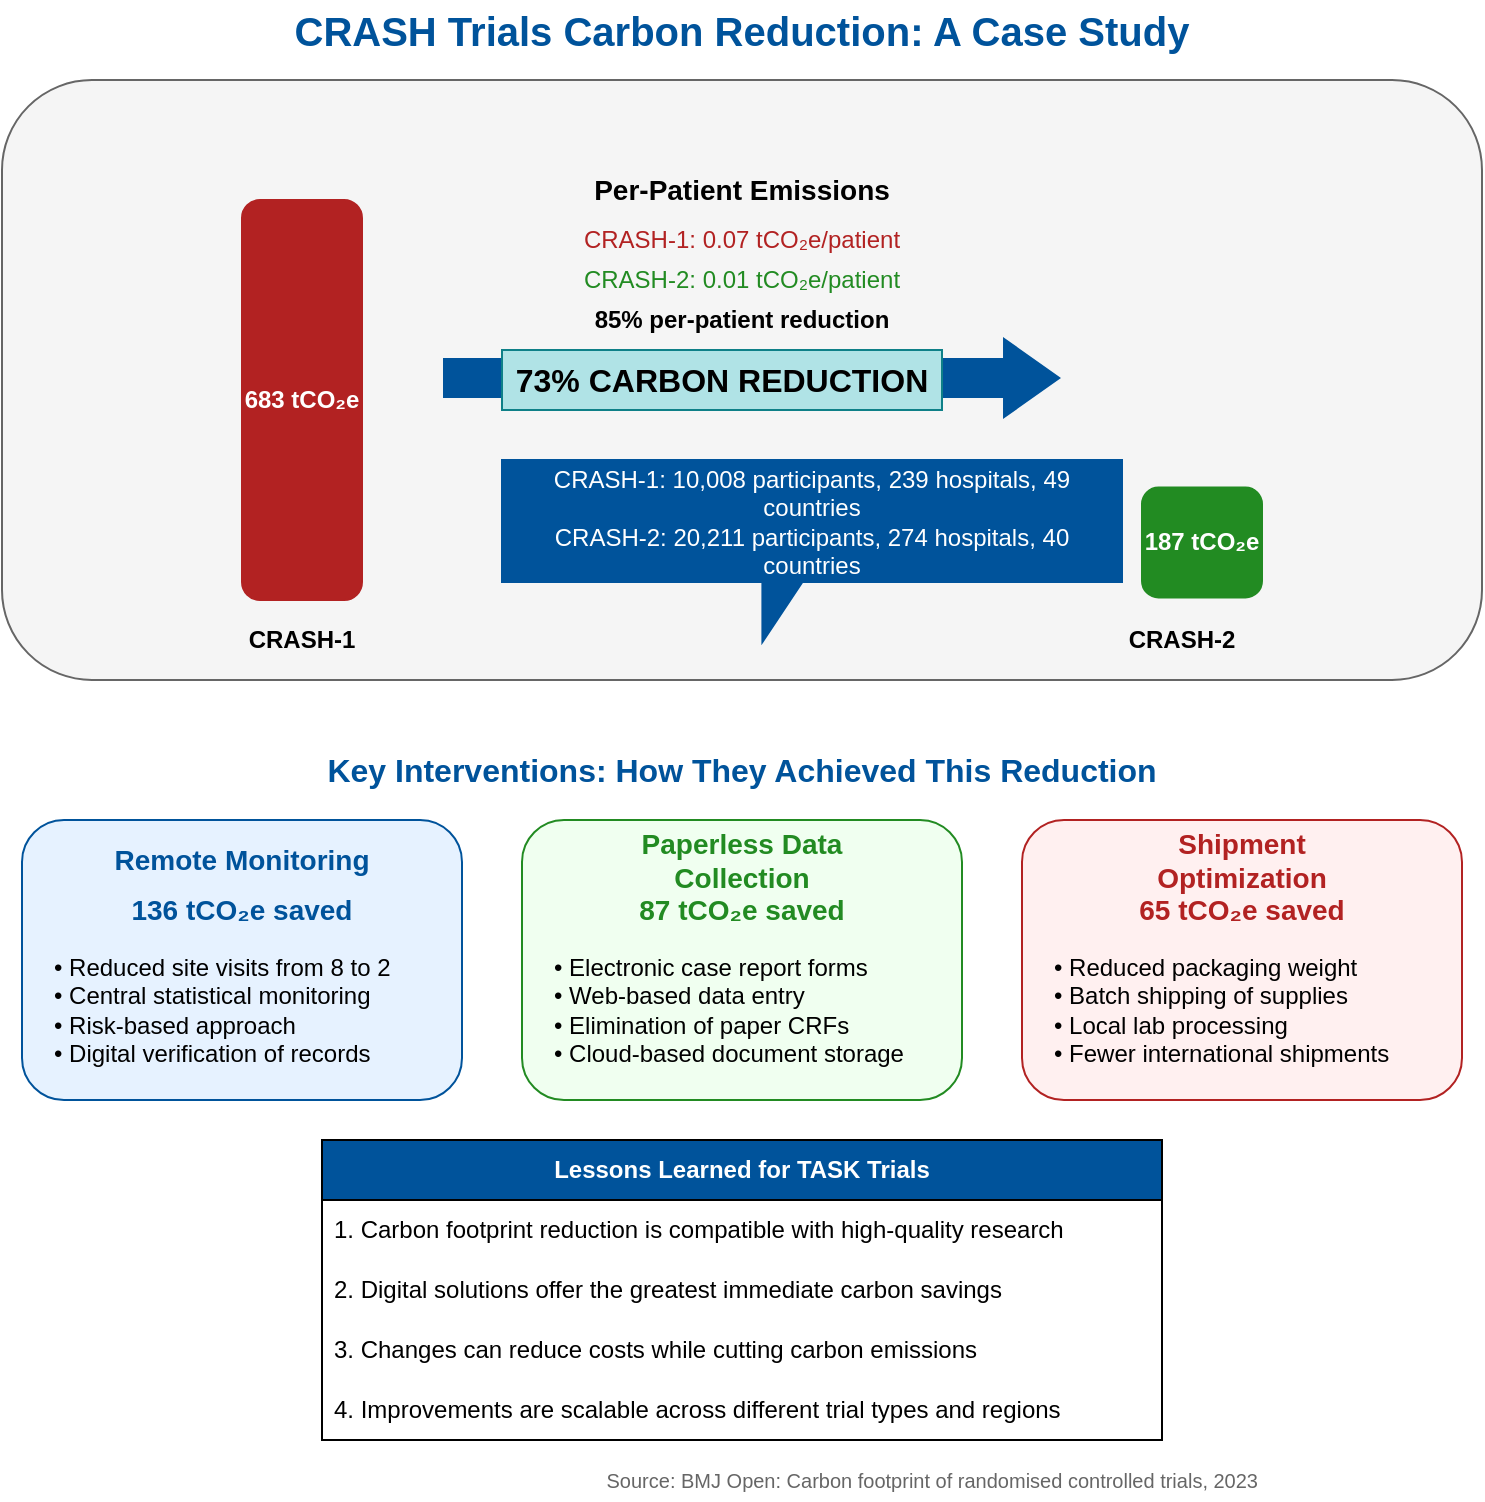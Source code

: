 <mxfile>
    <diagram name="CRASH Trials Dashboard" id="crash-trials">
        <mxGraphModel dx="434" dy="428" grid="1" gridSize="10" guides="1" tooltips="1" connect="1" arrows="1" fold="1" page="1" pageScale="1" pageWidth="1100" pageHeight="850" math="0" shadow="0">
            <root>
                <mxCell id="0"/>
                <mxCell id="1" parent="0"/>
                <mxCell id="2" value="&lt;font style=&quot;font-size: 20px;&quot;&gt;&lt;b&gt;CRASH Trials Carbon Reduction: A Case Study&lt;/b&gt;&lt;/font&gt;" style="text;html=1;strokeColor=none;fillColor=none;align=center;verticalAlign=middle;whiteSpace=wrap;rounded=0;fontColor=#00539B;" parent="1" vertex="1">
                    <mxGeometry x="270" y="20" width="560" height="30" as="geometry"/>
                </mxCell>
                <mxCell id="3" value="" style="rounded=1;whiteSpace=wrap;html=1;fillColor=#F5F5F5;strokeColor=#666666;" parent="1" vertex="1">
                    <mxGeometry x="180" y="60" width="740" height="300" as="geometry"/>
                </mxCell>
                <mxCell id="4" value="" style="rounded=1;whiteSpace=wrap;html=1;fillColor=#B22222;strokeColor=#B22222;" parent="1" vertex="1">
                    <mxGeometry x="300" y="120" width="60" height="200" as="geometry"/>
                </mxCell>
                <mxCell id="5" value="683 tCO₂e" style="text;html=1;strokeColor=none;fillColor=none;align=center;verticalAlign=middle;whiteSpace=wrap;rounded=0;fontColor=#FFFFFF;fontStyle=1" parent="1" vertex="1">
                    <mxGeometry x="300" y="210" width="60" height="20" as="geometry"/>
                </mxCell>
                <mxCell id="6" value="CRASH-1" style="text;html=1;strokeColor=none;fillColor=none;align=center;verticalAlign=middle;whiteSpace=wrap;rounded=0;fontStyle=1" parent="1" vertex="1">
                    <mxGeometry x="300" y="330" width="60" height="20" as="geometry"/>
                </mxCell>
                <mxCell id="7" value="" style="rounded=1;whiteSpace=wrap;html=1;fillColor=#228B22;strokeColor=#228B22;" parent="1" vertex="1">
                    <mxGeometry x="750" y="263.75" width="60" height="55" as="geometry"/>
                </mxCell>
                <mxCell id="8" value="187 tCO₂e" style="text;html=1;strokeColor=none;fillColor=none;align=center;verticalAlign=middle;whiteSpace=wrap;rounded=0;fontColor=#FFFFFF;fontStyle=1" parent="1" vertex="1">
                    <mxGeometry x="750" y="280" width="60" height="22.5" as="geometry"/>
                </mxCell>
                <mxCell id="9" value="CRASH-2" style="text;html=1;strokeColor=none;fillColor=none;align=center;verticalAlign=middle;whiteSpace=wrap;rounded=0;fontStyle=1" parent="1" vertex="1">
                    <mxGeometry x="740" y="330" width="60" height="20" as="geometry"/>
                </mxCell>
                <mxCell id="10" value="" style="shape=flexArrow;endArrow=classic;html=1;rounded=0;width=20;endSize=9.33;fillColor=#00539B;strokeColor=none;" parent="1" edge="1">
                    <mxGeometry width="50" height="50" relative="1" as="geometry">
                        <mxPoint x="400" y="209" as="sourcePoint"/>
                        <mxPoint x="710" y="209" as="targetPoint"/>
                    </mxGeometry>
                </mxCell>
                <mxCell id="11" value="&lt;font color=&quot;#000000&quot;&gt;73% CARBON REDUCTION&lt;/font&gt;" style="text;html=1;align=center;verticalAlign=middle;whiteSpace=wrap;rounded=0;fontStyle=1;fontSize=16;strokeWidth=1;fillColor=#b0e3e6;strokeColor=#0e8088;" parent="1" vertex="1">
                    <mxGeometry x="430" y="195" width="220" height="30" as="geometry"/>
                </mxCell>
                <mxCell id="12" value="Per-Patient Emissions" style="text;html=1;strokeColor=none;fillColor=none;align=center;verticalAlign=middle;whiteSpace=wrap;rounded=0;fontStyle=1;fontSize=14;" parent="1" vertex="1">
                    <mxGeometry x="470" y="100" width="160" height="30" as="geometry"/>
                </mxCell>
                <mxCell id="13" value="CRASH-1: 0.07 tCO₂e/patient" style="text;html=1;strokeColor=none;fillColor=none;align=center;verticalAlign=middle;whiteSpace=wrap;rounded=0;fontColor=#B22222;fontStyle=0" parent="1" vertex="1">
                    <mxGeometry x="445" y="130" width="210" height="20" as="geometry"/>
                </mxCell>
                <mxCell id="14" value="CRASH-2: 0.01 tCO₂e/patient" style="text;html=1;strokeColor=none;fillColor=none;align=center;verticalAlign=middle;whiteSpace=wrap;rounded=0;fontColor=#228B22;fontStyle=0" parent="1" vertex="1">
                    <mxGeometry x="445" y="150" width="210" height="20" as="geometry"/>
                </mxCell>
                <mxCell id="15" value="85% per-patient reduction" style="text;html=1;strokeColor=none;fillColor=none;align=center;verticalAlign=middle;whiteSpace=wrap;rounded=0;fontStyle=1" parent="1" vertex="1">
                    <mxGeometry x="460" y="170" width="180" height="20" as="geometry"/>
                </mxCell>
                <mxCell id="16" value="&lt;b&gt;Key Interventions: How They Achieved This Reduction&lt;/b&gt;" style="text;html=1;strokeColor=none;fillColor=none;align=center;verticalAlign=middle;whiteSpace=wrap;rounded=0;fontSize=16;fontColor=#00539B;" parent="1" vertex="1">
                    <mxGeometry x="300" y="390" width="500" height="30" as="geometry"/>
                </mxCell>
                <mxCell id="17" value="" style="rounded=1;whiteSpace=wrap;html=1;fillColor=#E6F2FF;strokeColor=#00539B;" parent="1" vertex="1">
                    <mxGeometry x="190" y="430" width="220" height="140" as="geometry"/>
                </mxCell>
                <mxCell id="18" value="&lt;font style=&quot;font-size: 14px;&quot;&gt;&lt;b&gt;Remote Monitoring&lt;/b&gt;&lt;/font&gt;" style="text;html=1;strokeColor=none;fillColor=none;align=center;verticalAlign=middle;whiteSpace=wrap;rounded=0;fontColor=#00539B;" parent="1" vertex="1">
                    <mxGeometry x="225" y="440" width="150" height="20" as="geometry"/>
                </mxCell>
                <mxCell id="19" value="136 tCO₂e saved" style="text;html=1;strokeColor=none;fillColor=none;align=center;verticalAlign=middle;whiteSpace=wrap;rounded=0;fontColor=#00539B;fontStyle=1;fontSize=14;" parent="1" vertex="1">
                    <mxGeometry x="240" y="465" width="120" height="20" as="geometry"/>
                </mxCell>
                <mxCell id="20" value="• Reduced site visits from 8 to 2&#10;• Central statistical monitoring&#10;• Risk-based approach&#10;• Digital verification of records" style="text;strokeColor=none;fillColor=none;align=left;verticalAlign=middle;spacingLeft=4;spacingRight=4;overflow=hidden;points=[[0,0.5],[1,0.5]];portConstraint=eastwest;rotatable=0;whiteSpace=wrap;html=1;fontColor=#000000;" parent="1" vertex="1">
                    <mxGeometry x="200" y="490" width="200" height="70" as="geometry"/>
                </mxCell>
                <mxCell id="21" value="" style="rounded=1;whiteSpace=wrap;html=1;fillColor=#F0FFF0;strokeColor=#228B22;" parent="1" vertex="1">
                    <mxGeometry x="440" y="430" width="220" height="140" as="geometry"/>
                </mxCell>
                <mxCell id="22" value="&lt;font style=&quot;font-size: 14px;&quot;&gt;&lt;b&gt;Paperless Data Collection&lt;/b&gt;&lt;/font&gt;" style="text;html=1;strokeColor=none;fillColor=none;align=center;verticalAlign=middle;whiteSpace=wrap;rounded=0;fontColor=#228B22;" parent="1" vertex="1">
                    <mxGeometry x="475" y="440" width="150" height="20" as="geometry"/>
                </mxCell>
                <mxCell id="23" value="87 tCO₂e saved" style="text;html=1;strokeColor=none;fillColor=none;align=center;verticalAlign=middle;whiteSpace=wrap;rounded=0;fontColor=#228B22;fontStyle=1;fontSize=14;" parent="1" vertex="1">
                    <mxGeometry x="490" y="465" width="120" height="20" as="geometry"/>
                </mxCell>
                <mxCell id="24" value="• Electronic case report forms&#10;• Web-based data entry&#10;• Elimination of paper CRFs&#10;• Cloud-based document storage" style="text;strokeColor=none;fillColor=none;align=left;verticalAlign=middle;spacingLeft=4;spacingRight=4;overflow=hidden;points=[[0,0.5],[1,0.5]];portConstraint=eastwest;rotatable=0;whiteSpace=wrap;html=1;fontColor=#000000;" parent="1" vertex="1">
                    <mxGeometry x="450" y="490" width="200" height="70" as="geometry"/>
                </mxCell>
                <mxCell id="25" value="" style="rounded=1;whiteSpace=wrap;html=1;fillColor=#FFF0F0;strokeColor=#B22222;" parent="1" vertex="1">
                    <mxGeometry x="690" y="430" width="220" height="140" as="geometry"/>
                </mxCell>
                <mxCell id="26" value="&lt;font style=&quot;font-size: 14px;&quot;&gt;&lt;b&gt;Shipment Optimization&lt;/b&gt;&lt;/font&gt;" style="text;html=1;strokeColor=none;fillColor=none;align=center;verticalAlign=middle;whiteSpace=wrap;rounded=0;fontColor=#B22222;" parent="1" vertex="1">
                    <mxGeometry x="725" y="440" width="150" height="20" as="geometry"/>
                </mxCell>
                <mxCell id="27" value="65 tCO₂e saved" style="text;html=1;strokeColor=none;fillColor=none;align=center;verticalAlign=middle;whiteSpace=wrap;rounded=0;fontColor=#B22222;fontStyle=1;fontSize=14;" parent="1" vertex="1">
                    <mxGeometry x="740" y="465" width="120" height="20" as="geometry"/>
                </mxCell>
                <mxCell id="28" value="• Reduced packaging weight&#10;• Batch shipping of supplies&#10;• Local lab processing&#10;• Fewer international shipments" style="text;strokeColor=none;fillColor=none;align=left;verticalAlign=middle;spacingLeft=4;spacingRight=4;overflow=hidden;points=[[0,0.5],[1,0.5]];portConstraint=eastwest;rotatable=0;whiteSpace=wrap;html=1;fontColor=#000000;" parent="1" vertex="1">
                    <mxGeometry x="700" y="490" width="200" height="70" as="geometry"/>
                </mxCell>
                <mxCell id="29" value="&lt;b&gt;Lessons Learned for TASK Trials&lt;/b&gt;" style="swimlane;fontStyle=0;childLayout=stackLayout;horizontal=1;startSize=30;horizontalStack=0;resizeParent=1;resizeParentMax=0;resizeLast=0;collapsible=1;marginBottom=0;whiteSpace=wrap;html=1;fillColor=#00539B;fontColor=#FFFFFF;" parent="1" vertex="1">
                    <mxGeometry x="340" y="590" width="420" height="150" as="geometry"/>
                </mxCell>
                <mxCell id="30" value="1. Carbon footprint reduction is compatible with high-quality research" style="text;strokeColor=none;fillColor=none;align=left;verticalAlign=middle;spacingLeft=4;spacingRight=4;overflow=hidden;points=[[0,0.5],[1,0.5]];portConstraint=eastwest;rotatable=0;whiteSpace=wrap;html=1;" parent="29" vertex="1">
                    <mxGeometry y="30" width="420" height="30" as="geometry"/>
                </mxCell>
                <mxCell id="31" value="2. Digital solutions offer the greatest immediate carbon savings" style="text;strokeColor=none;fillColor=none;align=left;verticalAlign=middle;spacingLeft=4;spacingRight=4;overflow=hidden;points=[[0,0.5],[1,0.5]];portConstraint=eastwest;rotatable=0;whiteSpace=wrap;html=1;" parent="29" vertex="1">
                    <mxGeometry y="60" width="420" height="30" as="geometry"/>
                </mxCell>
                <mxCell id="32" value="3. Changes can reduce costs while cutting carbon emissions" style="text;strokeColor=none;fillColor=none;align=left;verticalAlign=middle;spacingLeft=4;spacingRight=4;overflow=hidden;points=[[0,0.5],[1,0.5]];portConstraint=eastwest;rotatable=0;whiteSpace=wrap;html=1;" parent="29" vertex="1">
                    <mxGeometry y="90" width="420" height="30" as="geometry"/>
                </mxCell>
                <mxCell id="33" value="4. Improvements are scalable across different trial types and regions" style="text;strokeColor=none;fillColor=none;align=left;verticalAlign=middle;spacingLeft=4;spacingRight=4;overflow=hidden;points=[[0,0.5],[1,0.5]];portConstraint=eastwest;rotatable=0;whiteSpace=wrap;html=1;" parent="29" vertex="1">
                    <mxGeometry y="120" width="420" height="30" as="geometry"/>
                </mxCell>
                <mxCell id="34" value="CRASH-1: 10,008 participants, 239 hospitals, 49 countries&lt;br&gt;CRASH-2: 20,211 participants, 274 hospitals, 40 countries" style="shape=callout;whiteSpace=wrap;html=1;perimeter=calloutPerimeter;position2=0.42;fillColor=#00539B;fontColor=#FFFFFF;strokeColor=#00539B;base=20;size=30;position=0.42;" parent="1" vertex="1">
                    <mxGeometry x="430" y="250" width="310" height="91" as="geometry"/>
                </mxCell>
                <mxCell id="35" value="Source: BMJ Open: Carbon footprint of randomised controlled trials, 2023" style="text;html=1;strokeColor=none;fillColor=none;align=right;verticalAlign=middle;whiteSpace=wrap;rounded=0;fontColor=#666666;fontSize=10;" parent="1" vertex="1">
                    <mxGeometry x="440" y="750" width="370" height="20" as="geometry"/>
                </mxCell>
            </root>
        </mxGraphModel>
    </diagram>
</mxfile>